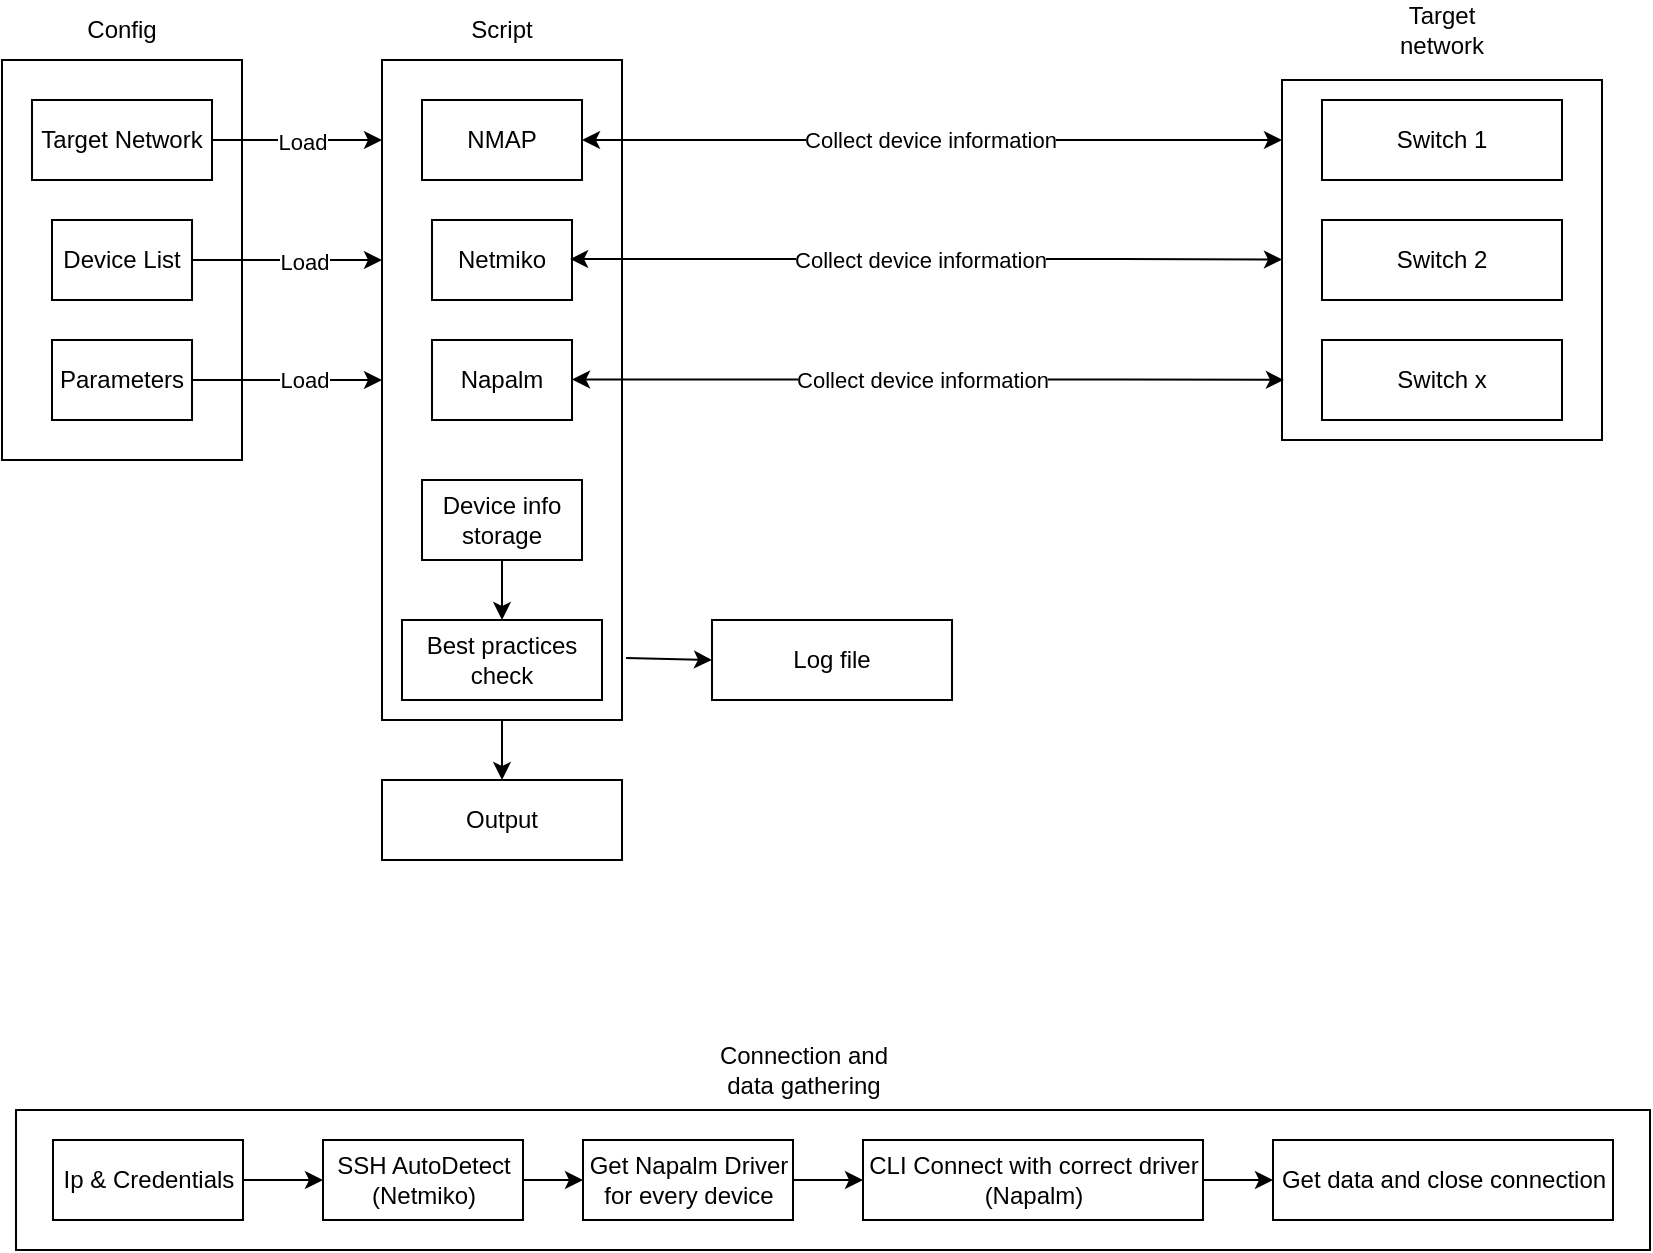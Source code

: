 <mxfile version="16.5.1" type="device"><diagram id="AcRUqfneMpi8XiKEVTHS" name="Page-1"><mxGraphModel dx="918" dy="814" grid="1" gridSize="10" guides="1" tooltips="1" connect="1" arrows="1" fold="1" page="1" pageScale="1" pageWidth="850" pageHeight="1100" math="0" shadow="0"><root><mxCell id="0"/><mxCell id="1" parent="0"/><mxCell id="WkDpgRcM14F9-gINRnds-4" value="" style="rounded=0;whiteSpace=wrap;html=1;" vertex="1" parent="1"><mxGeometry x="17" y="605" width="817" height="70" as="geometry"/></mxCell><mxCell id="4Iwsgr9C-grVYC2eDXs5-8" value="" style="rounded=0;whiteSpace=wrap;html=1;" parent="1" vertex="1"><mxGeometry x="650" y="90" width="160" height="180" as="geometry"/></mxCell><mxCell id="4Iwsgr9C-grVYC2eDXs5-16" value="" style="rounded=0;whiteSpace=wrap;html=1;" parent="1" vertex="1"><mxGeometry x="200" y="80" width="120" height="330" as="geometry"/></mxCell><mxCell id="4Iwsgr9C-grVYC2eDXs5-7" value="NMAP" style="rounded=0;whiteSpace=wrap;html=1;" parent="1" vertex="1"><mxGeometry x="220" y="100" width="80" height="40" as="geometry"/></mxCell><mxCell id="4Iwsgr9C-grVYC2eDXs5-13" value="" style="rounded=0;whiteSpace=wrap;html=1;" parent="1" vertex="1"><mxGeometry x="10" y="80" width="120" height="200" as="geometry"/></mxCell><mxCell id="4Iwsgr9C-grVYC2eDXs5-20" style="edgeStyle=orthogonalEdgeStyle;rounded=0;orthogonalLoop=1;jettySize=auto;html=1;exitX=1;exitY=0.5;exitDx=0;exitDy=0;" parent="1" source="4Iwsgr9C-grVYC2eDXs5-12" edge="1"><mxGeometry relative="1" as="geometry"><mxPoint x="200" y="180" as="targetPoint"/></mxGeometry></mxCell><mxCell id="4Iwsgr9C-grVYC2eDXs5-28" value="Load" style="edgeLabel;html=1;align=center;verticalAlign=middle;resizable=0;points=[];" parent="4Iwsgr9C-grVYC2eDXs5-20" vertex="1" connectable="0"><mxGeometry x="0.298" y="-2" relative="1" as="geometry"><mxPoint x="-6" y="-2" as="offset"/></mxGeometry></mxCell><mxCell id="4Iwsgr9C-grVYC2eDXs5-12" value="Device List" style="rounded=0;whiteSpace=wrap;html=1;" parent="1" vertex="1"><mxGeometry x="35" y="160" width="70" height="40" as="geometry"/></mxCell><mxCell id="4Iwsgr9C-grVYC2eDXs5-14" value="Config" style="text;html=1;strokeColor=none;fillColor=none;align=center;verticalAlign=middle;whiteSpace=wrap;rounded=0;" parent="1" vertex="1"><mxGeometry x="40" y="50" width="60" height="30" as="geometry"/></mxCell><mxCell id="4Iwsgr9C-grVYC2eDXs5-18" style="edgeStyle=orthogonalEdgeStyle;rounded=0;orthogonalLoop=1;jettySize=auto;html=1;exitX=1;exitY=0.5;exitDx=0;exitDy=0;" parent="1" source="4Iwsgr9C-grVYC2eDXs5-15" edge="1"><mxGeometry relative="1" as="geometry"><mxPoint x="200" y="120" as="targetPoint"/></mxGeometry></mxCell><mxCell id="4Iwsgr9C-grVYC2eDXs5-27" value="Load" style="edgeLabel;html=1;align=center;verticalAlign=middle;resizable=0;points=[];" parent="4Iwsgr9C-grVYC2eDXs5-18" vertex="1" connectable="0"><mxGeometry x="0.246" y="2" relative="1" as="geometry"><mxPoint x="-8" y="2" as="offset"/></mxGeometry></mxCell><mxCell id="4Iwsgr9C-grVYC2eDXs5-15" value="Target Network" style="rounded=0;whiteSpace=wrap;html=1;" parent="1" vertex="1"><mxGeometry x="25" y="100" width="90" height="40" as="geometry"/></mxCell><mxCell id="4Iwsgr9C-grVYC2eDXs5-17" value="Script" style="text;html=1;strokeColor=none;fillColor=none;align=center;verticalAlign=middle;whiteSpace=wrap;rounded=0;" parent="1" vertex="1"><mxGeometry x="230" y="50" width="60" height="30" as="geometry"/></mxCell><mxCell id="4Iwsgr9C-grVYC2eDXs5-44" style="edgeStyle=orthogonalEdgeStyle;rounded=0;orthogonalLoop=1;jettySize=auto;html=1;exitX=0.5;exitY=1;exitDx=0;exitDy=0;entryX=0.5;entryY=0;entryDx=0;entryDy=0;" parent="1" source="4Iwsgr9C-grVYC2eDXs5-25" target="4Iwsgr9C-grVYC2eDXs5-42" edge="1"><mxGeometry relative="1" as="geometry"/></mxCell><mxCell id="4Iwsgr9C-grVYC2eDXs5-25" value="Device info storage" style="rounded=0;whiteSpace=wrap;html=1;" parent="1" vertex="1"><mxGeometry x="220" y="290" width="80" height="40" as="geometry"/></mxCell><mxCell id="4Iwsgr9C-grVYC2eDXs5-4" value="Netmiko" style="rounded=0;whiteSpace=wrap;html=1;" parent="1" vertex="1"><mxGeometry x="225" y="160" width="70" height="40" as="geometry"/></mxCell><mxCell id="4Iwsgr9C-grVYC2eDXs5-41" value="Output" style="rounded=0;whiteSpace=wrap;html=1;" parent="1" vertex="1"><mxGeometry x="200" y="440" width="120" height="40" as="geometry"/></mxCell><mxCell id="4Iwsgr9C-grVYC2eDXs5-43" style="edgeStyle=orthogonalEdgeStyle;rounded=0;orthogonalLoop=1;jettySize=auto;html=1;entryX=0.5;entryY=0;entryDx=0;entryDy=0;" parent="1" target="4Iwsgr9C-grVYC2eDXs5-41" edge="1"><mxGeometry relative="1" as="geometry"><mxPoint x="260" y="410" as="sourcePoint"/></mxGeometry></mxCell><mxCell id="4Iwsgr9C-grVYC2eDXs5-42" value="Best practices check" style="rounded=0;whiteSpace=wrap;html=1;" parent="1" vertex="1"><mxGeometry x="210" y="360" width="100" height="40" as="geometry"/></mxCell><mxCell id="_DIZxVh4HJktiwcAlgQS-5" style="edgeStyle=orthogonalEdgeStyle;rounded=0;orthogonalLoop=1;jettySize=auto;html=1;exitX=1;exitY=0.5;exitDx=0;exitDy=0;entryX=0;entryY=0.5;entryDx=0;entryDy=0;" parent="1" source="_DIZxVh4HJktiwcAlgQS-1" target="_DIZxVh4HJktiwcAlgQS-3" edge="1"><mxGeometry relative="1" as="geometry"/></mxCell><mxCell id="_DIZxVh4HJktiwcAlgQS-1" value="Ip &amp;amp; Credentials" style="rounded=0;whiteSpace=wrap;html=1;" parent="1" vertex="1"><mxGeometry x="35.5" y="620" width="95" height="40" as="geometry"/></mxCell><mxCell id="_DIZxVh4HJktiwcAlgQS-3" value="SSH AutoDetect&lt;br&gt;(Netmiko)" style="rounded=0;whiteSpace=wrap;html=1;" parent="1" vertex="1"><mxGeometry x="170.5" y="620" width="100" height="40" as="geometry"/></mxCell><mxCell id="_DIZxVh4HJktiwcAlgQS-4" value="Get Napalm Driver for every device" style="rounded=0;whiteSpace=wrap;html=1;" parent="1" vertex="1"><mxGeometry x="300.5" y="620" width="105" height="40" as="geometry"/></mxCell><mxCell id="_DIZxVh4HJktiwcAlgQS-6" value="Parameters" style="rounded=0;whiteSpace=wrap;html=1;" parent="1" vertex="1"><mxGeometry x="35" y="220" width="70" height="40" as="geometry"/></mxCell><mxCell id="_DIZxVh4HJktiwcAlgQS-7" style="edgeStyle=orthogonalEdgeStyle;rounded=0;orthogonalLoop=1;jettySize=auto;html=1;exitX=0.5;exitY=1;exitDx=0;exitDy=0;" parent="1" source="4Iwsgr9C-grVYC2eDXs5-13" target="4Iwsgr9C-grVYC2eDXs5-13" edge="1"><mxGeometry relative="1" as="geometry"/></mxCell><mxCell id="_DIZxVh4HJktiwcAlgQS-9" style="edgeStyle=orthogonalEdgeStyle;rounded=0;orthogonalLoop=1;jettySize=auto;html=1;exitX=1;exitY=0.5;exitDx=0;exitDy=0;" parent="1" edge="1"><mxGeometry relative="1" as="geometry"><mxPoint x="105" y="240" as="sourcePoint"/><mxPoint x="200" y="240" as="targetPoint"/></mxGeometry></mxCell><mxCell id="_DIZxVh4HJktiwcAlgQS-10" value="Load" style="edgeLabel;html=1;align=center;verticalAlign=middle;resizable=0;points=[];" parent="_DIZxVh4HJktiwcAlgQS-9" vertex="1" connectable="0"><mxGeometry x="0.298" y="-2" relative="1" as="geometry"><mxPoint x="-6" y="-2" as="offset"/></mxGeometry></mxCell><mxCell id="_DIZxVh4HJktiwcAlgQS-11" style="edgeStyle=orthogonalEdgeStyle;rounded=0;orthogonalLoop=1;jettySize=auto;html=1;exitX=1;exitY=0.5;exitDx=0;exitDy=0;entryX=0;entryY=0.5;entryDx=0;entryDy=0;" parent="1" source="_DIZxVh4HJktiwcAlgQS-3" target="_DIZxVh4HJktiwcAlgQS-4" edge="1"><mxGeometry relative="1" as="geometry"><mxPoint x="270.5" y="639.66" as="sourcePoint"/><mxPoint x="310.5" y="639.66" as="targetPoint"/></mxGeometry></mxCell><mxCell id="_DIZxVh4HJktiwcAlgQS-17" style="edgeStyle=orthogonalEdgeStyle;rounded=0;orthogonalLoop=1;jettySize=auto;html=1;entryX=0;entryY=0.5;entryDx=0;entryDy=0;" parent="1" source="_DIZxVh4HJktiwcAlgQS-14" target="_DIZxVh4HJktiwcAlgQS-16" edge="1"><mxGeometry relative="1" as="geometry"/></mxCell><mxCell id="_DIZxVh4HJktiwcAlgQS-14" value="CLI Connect with correct driver&lt;br&gt;(Napalm)" style="rounded=0;whiteSpace=wrap;html=1;" parent="1" vertex="1"><mxGeometry x="440.5" y="620" width="170" height="40" as="geometry"/></mxCell><mxCell id="_DIZxVh4HJktiwcAlgQS-15" style="edgeStyle=orthogonalEdgeStyle;rounded=0;orthogonalLoop=1;jettySize=auto;html=1;exitX=1;exitY=0.5;exitDx=0;exitDy=0;entryX=0;entryY=0.5;entryDx=0;entryDy=0;" parent="1" source="_DIZxVh4HJktiwcAlgQS-4" target="_DIZxVh4HJktiwcAlgQS-14" edge="1"><mxGeometry relative="1" as="geometry"><mxPoint x="410.5" y="639.66" as="sourcePoint"/><mxPoint x="445.5" y="640.0" as="targetPoint"/></mxGeometry></mxCell><mxCell id="_DIZxVh4HJktiwcAlgQS-16" value="Get data and close connection" style="rounded=0;whiteSpace=wrap;html=1;" parent="1" vertex="1"><mxGeometry x="645.5" y="620" width="170" height="40" as="geometry"/></mxCell><mxCell id="_DIZxVh4HJktiwcAlgQS-21" value="Napalm" style="rounded=0;whiteSpace=wrap;html=1;" parent="1" vertex="1"><mxGeometry x="225" y="220" width="70" height="40" as="geometry"/></mxCell><mxCell id="_DIZxVh4HJktiwcAlgQS-22" style="edgeStyle=orthogonalEdgeStyle;rounded=0;orthogonalLoop=1;jettySize=auto;html=1;exitX=1;exitY=0.5;exitDx=0;exitDy=0;entryX=0.006;entryY=0.382;entryDx=0;entryDy=0;startArrow=classic;startFill=1;entryPerimeter=0;" parent="1" edge="1"><mxGeometry relative="1" as="geometry"><mxPoint x="295" y="239.73" as="sourcePoint"/><mxPoint x="650.96" y="239.95" as="targetPoint"/><Array as="points"><mxPoint x="570" y="240"/><mxPoint x="570" y="240"/></Array></mxGeometry></mxCell><mxCell id="_DIZxVh4HJktiwcAlgQS-23" value="Collect device information" style="edgeLabel;html=1;align=center;verticalAlign=middle;resizable=0;points=[];" parent="_DIZxVh4HJktiwcAlgQS-22" vertex="1" connectable="0"><mxGeometry x="-0.61" relative="1" as="geometry"><mxPoint x="105" as="offset"/></mxGeometry></mxCell><mxCell id="CsgQbzbCZ6e2d_jZfwwj-1" style="edgeStyle=orthogonalEdgeStyle;rounded=0;orthogonalLoop=1;jettySize=auto;html=1;exitX=1;exitY=0.5;exitDx=0;exitDy=0;entryX=0.006;entryY=0.382;entryDx=0;entryDy=0;startArrow=classic;startFill=1;entryPerimeter=0;" parent="1" edge="1"><mxGeometry relative="1" as="geometry"><mxPoint x="294.04" y="179.53" as="sourcePoint"/><mxPoint x="650.0" y="179.75" as="targetPoint"/><Array as="points"><mxPoint x="569.04" y="179.8"/><mxPoint x="569.04" y="179.8"/></Array></mxGeometry></mxCell><mxCell id="CsgQbzbCZ6e2d_jZfwwj-2" value="Collect device information" style="edgeLabel;html=1;align=center;verticalAlign=middle;resizable=0;points=[];" parent="CsgQbzbCZ6e2d_jZfwwj-1" vertex="1" connectable="0"><mxGeometry x="-0.61" relative="1" as="geometry"><mxPoint x="105" as="offset"/></mxGeometry></mxCell><mxCell id="CsgQbzbCZ6e2d_jZfwwj-3" style="edgeStyle=orthogonalEdgeStyle;rounded=0;orthogonalLoop=1;jettySize=auto;html=1;startArrow=classic;startFill=1;" parent="1" edge="1"><mxGeometry relative="1" as="geometry"><mxPoint x="300" y="120" as="sourcePoint"/><mxPoint x="650" y="120" as="targetPoint"/><Array as="points"><mxPoint x="575" y="119.8"/><mxPoint x="575" y="119.8"/></Array></mxGeometry></mxCell><mxCell id="CsgQbzbCZ6e2d_jZfwwj-4" value="Collect device information" style="edgeLabel;html=1;align=center;verticalAlign=middle;resizable=0;points=[];" parent="CsgQbzbCZ6e2d_jZfwwj-3" vertex="1" connectable="0"><mxGeometry x="-0.61" relative="1" as="geometry"><mxPoint x="105" as="offset"/></mxGeometry></mxCell><mxCell id="WkDpgRcM14F9-gINRnds-1" value="" style="endArrow=classic;html=1;rounded=0;exitX=1.017;exitY=0.906;exitDx=0;exitDy=0;exitPerimeter=0;entryX=0;entryY=0.5;entryDx=0;entryDy=0;" edge="1" parent="1" source="4Iwsgr9C-grVYC2eDXs5-16" target="WkDpgRcM14F9-gINRnds-2"><mxGeometry width="50" height="50" relative="1" as="geometry"><mxPoint x="330" y="380" as="sourcePoint"/><mxPoint x="400" y="380" as="targetPoint"/></mxGeometry></mxCell><mxCell id="WkDpgRcM14F9-gINRnds-2" value="Log file" style="rounded=0;whiteSpace=wrap;html=1;" vertex="1" parent="1"><mxGeometry x="365" y="360" width="120" height="40" as="geometry"/></mxCell><mxCell id="WkDpgRcM14F9-gINRnds-3" value="" style="group" vertex="1" connectable="0" parent="1"><mxGeometry x="670" y="50" width="120" height="210" as="geometry"/></mxCell><mxCell id="4Iwsgr9C-grVYC2eDXs5-6" value="Switch 1" style="rounded=0;whiteSpace=wrap;html=1;" parent="WkDpgRcM14F9-gINRnds-3" vertex="1"><mxGeometry y="50" width="120" height="40" as="geometry"/></mxCell><mxCell id="4Iwsgr9C-grVYC2eDXs5-9" value="Switch x" style="rounded=0;whiteSpace=wrap;html=1;" parent="WkDpgRcM14F9-gINRnds-3" vertex="1"><mxGeometry y="170" width="120" height="40" as="geometry"/></mxCell><mxCell id="4Iwsgr9C-grVYC2eDXs5-10" value="Switch 2" style="rounded=0;whiteSpace=wrap;html=1;" parent="WkDpgRcM14F9-gINRnds-3" vertex="1"><mxGeometry y="110" width="120" height="40" as="geometry"/></mxCell><mxCell id="4Iwsgr9C-grVYC2eDXs5-11" value="Target network" style="text;html=1;strokeColor=none;fillColor=none;align=center;verticalAlign=middle;whiteSpace=wrap;rounded=0;" parent="WkDpgRcM14F9-gINRnds-3" vertex="1"><mxGeometry x="30" width="60" height="30" as="geometry"/></mxCell><mxCell id="WkDpgRcM14F9-gINRnds-6" value="Connection and data gathering" style="text;html=1;strokeColor=none;fillColor=none;align=center;verticalAlign=middle;whiteSpace=wrap;rounded=0;" vertex="1" parent="1"><mxGeometry x="360.5" y="570" width="100" height="30" as="geometry"/></mxCell></root></mxGraphModel></diagram></mxfile>